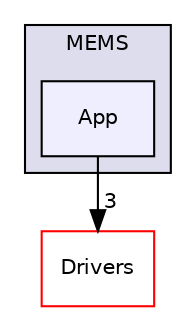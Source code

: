 digraph "App" {
  compound=true
  node [ fontsize="10", fontname="Helvetica"];
  edge [ labelfontsize="10", labelfontname="Helvetica"];
  subgraph clusterdir_3ad2e7ad2fad09337c707c10d4e66285 {
    graph [ bgcolor="#ddddee", pencolor="black", label="MEMS" fontname="Helvetica", fontsize="10", URL="dir_3ad2e7ad2fad09337c707c10d4e66285.html"]
  dir_e0926c823c893a19acea7c79cca66ac9 [shape=box, label="App", style="filled", fillcolor="#eeeeff", pencolor="black", URL="dir_e0926c823c893a19acea7c79cca66ac9.html"];
  }
  dir_60925fc218da8ca7908795bf5f624060 [shape=box label="Drivers" fillcolor="white" style="filled" color="red" URL="dir_60925fc218da8ca7908795bf5f624060.html"];
  dir_e0926c823c893a19acea7c79cca66ac9->dir_60925fc218da8ca7908795bf5f624060 [headlabel="3", labeldistance=1.5 headhref="dir_000031_000003.html"];
}
